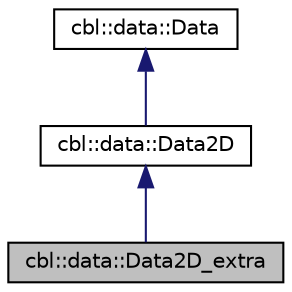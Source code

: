 digraph "cbl::data::Data2D_extra"
{
  edge [fontname="Helvetica",fontsize="10",labelfontname="Helvetica",labelfontsize="10"];
  node [fontname="Helvetica",fontsize="10",shape=record];
  Node3 [label="cbl::data::Data2D_extra",height=0.2,width=0.4,color="black", fillcolor="grey75", style="filled", fontcolor="black"];
  Node4 -> Node3 [dir="back",color="midnightblue",fontsize="10",style="solid",fontname="Helvetica"];
  Node4 [label="cbl::data::Data2D",height=0.2,width=0.4,color="black", fillcolor="white", style="filled",URL="$d4/d70/classcbl_1_1data_1_1Data2D.html",tooltip="The class Data2D. "];
  Node5 -> Node4 [dir="back",color="midnightblue",fontsize="10",style="solid",fontname="Helvetica"];
  Node5 [label="cbl::data::Data",height=0.2,width=0.4,color="black", fillcolor="white", style="filled",URL="$d4/df1/classcbl_1_1data_1_1Data.html",tooltip="The class Data. "];
}
